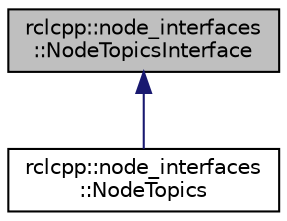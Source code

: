 digraph "rclcpp::node_interfaces::NodeTopicsInterface"
{
  edge [fontname="Helvetica",fontsize="10",labelfontname="Helvetica",labelfontsize="10"];
  node [fontname="Helvetica",fontsize="10",shape=record];
  Node0 [label="rclcpp::node_interfaces\l::NodeTopicsInterface",height=0.2,width=0.4,color="black", fillcolor="grey75", style="filled", fontcolor="black"];
  Node0 -> Node1 [dir="back",color="midnightblue",fontsize="10",style="solid",fontname="Helvetica"];
  Node1 [label="rclcpp::node_interfaces\l::NodeTopics",height=0.2,width=0.4,color="black", fillcolor="white", style="filled",URL="$classrclcpp_1_1node__interfaces_1_1NodeTopics.html",tooltip="Implementation of the NodeTopics part of the Node API. "];
}
